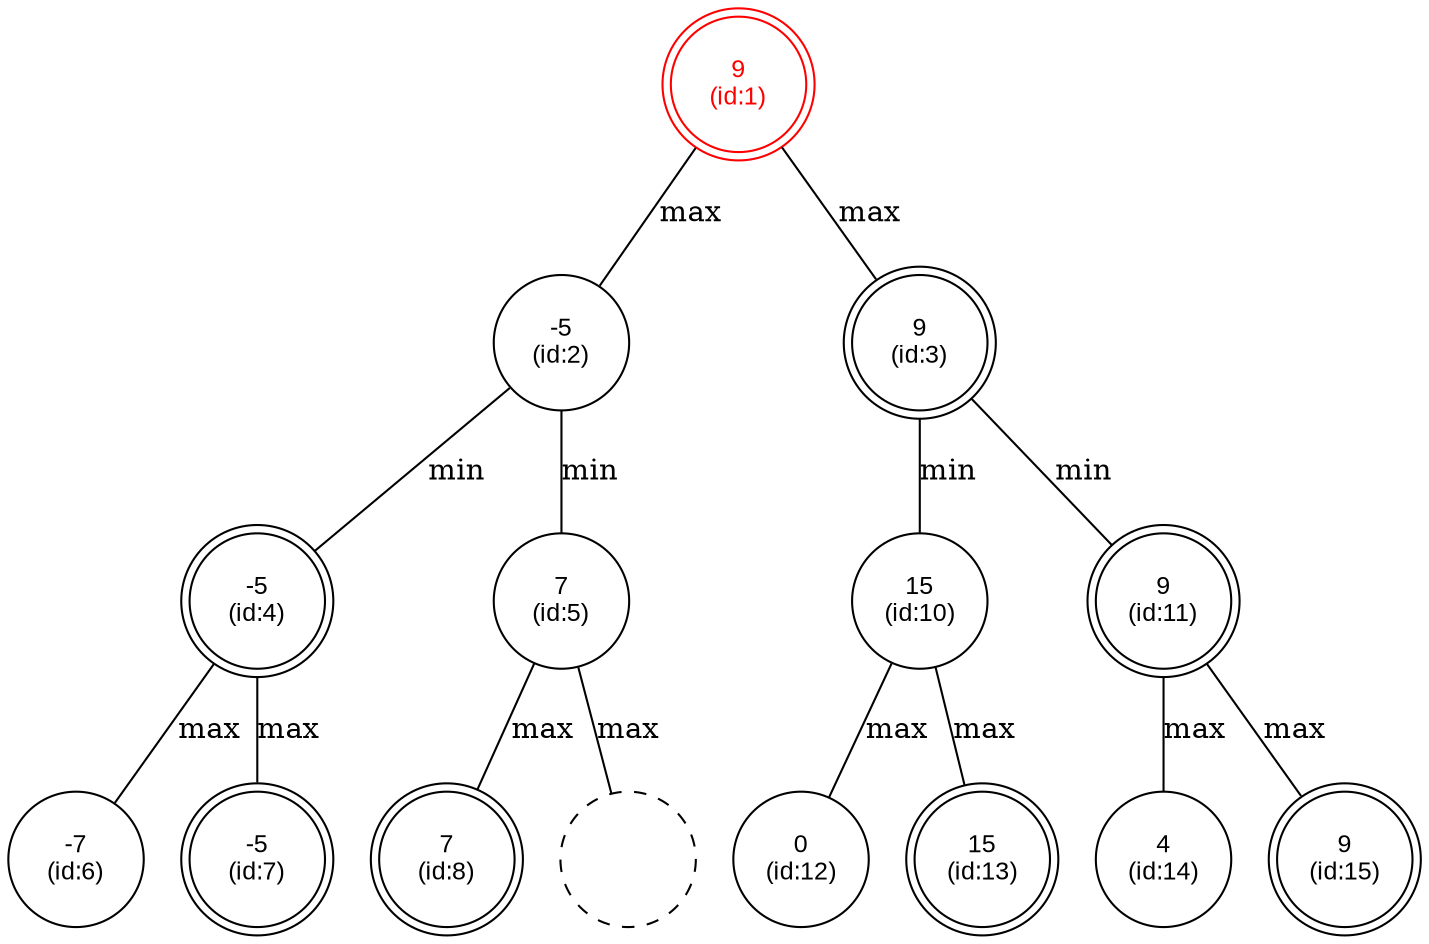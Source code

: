 graph G {
    rankdir=TB;
    node [shape=circle, fontname="Arial", color=black, fontcolor=black, fontsize=12, width=0.9];
    edge [color=black];
    1 [label="0\n(id:1)", color=red, fontcolor=red, shape=doublecircle];
    2 [label="0\n(id:2)"];
    1 -- 2 [label="max"];
    3 [label="0\n(id:3)"];
    1 -- 3 [label="max"];
    4 [label="0\n(id:4)"];
    2 -- 4 [label="min"];
    5 [label="0\n(id:5)"];
    2 -- 5 [label="min"];
    6 [label="-7\n(id:6)"];
    4 -- 6 [label="max"];
    7 [label="-5\n(id:7)"];
    4 -- 7 [label="max"];
    7 [label="-5\n(id:7)", shape=doublecircle];
    4 [label="-5\n(id:4)"];
    8 [label="7\n(id:8)"];
    5 -- 8 [label="max"];
    9 [label="6\n(id:9)"];
    5 -- 9 [label="max"];
    9 [label="6\n(id:9)", style=filled, fillcolor=red, fontcolor=white, style=dashed];
    8 [label="7\n(id:8)", shape=doublecircle];
    5 [label="7\n(id:5)"];
    4 [label="-5\n(id:4)", shape=doublecircle];
    2 [label="-5\n(id:2)"];
    10 [label="0\n(id:10)"];
    3 -- 10 [label="min"];
    11 [label="0\n(id:11)"];
    3 -- 11 [label="min"];
    12 [label="0\n(id:12)"];
    10 -- 12 [label="max"];
    13 [label="15\n(id:13)"];
    10 -- 13 [label="max"];
    13 [label="15\n(id:13)", shape=doublecircle];
    10 [label="15\n(id:10)"];
    14 [label="4\n(id:14)"];
    11 -- 14 [label="max"];
    15 [label="9\n(id:15)"];
    11 -- 15 [label="max"];
    15 [label="9\n(id:15)", shape=doublecircle];
    11 [label="9\n(id:11)"];
    11 [label="9\n(id:11)", shape=doublecircle];
    3 [label="9\n(id:3)"];
    3 [label="9\n(id:3)", shape=doublecircle];
    1 [label="9\n(id:1)"];
}
